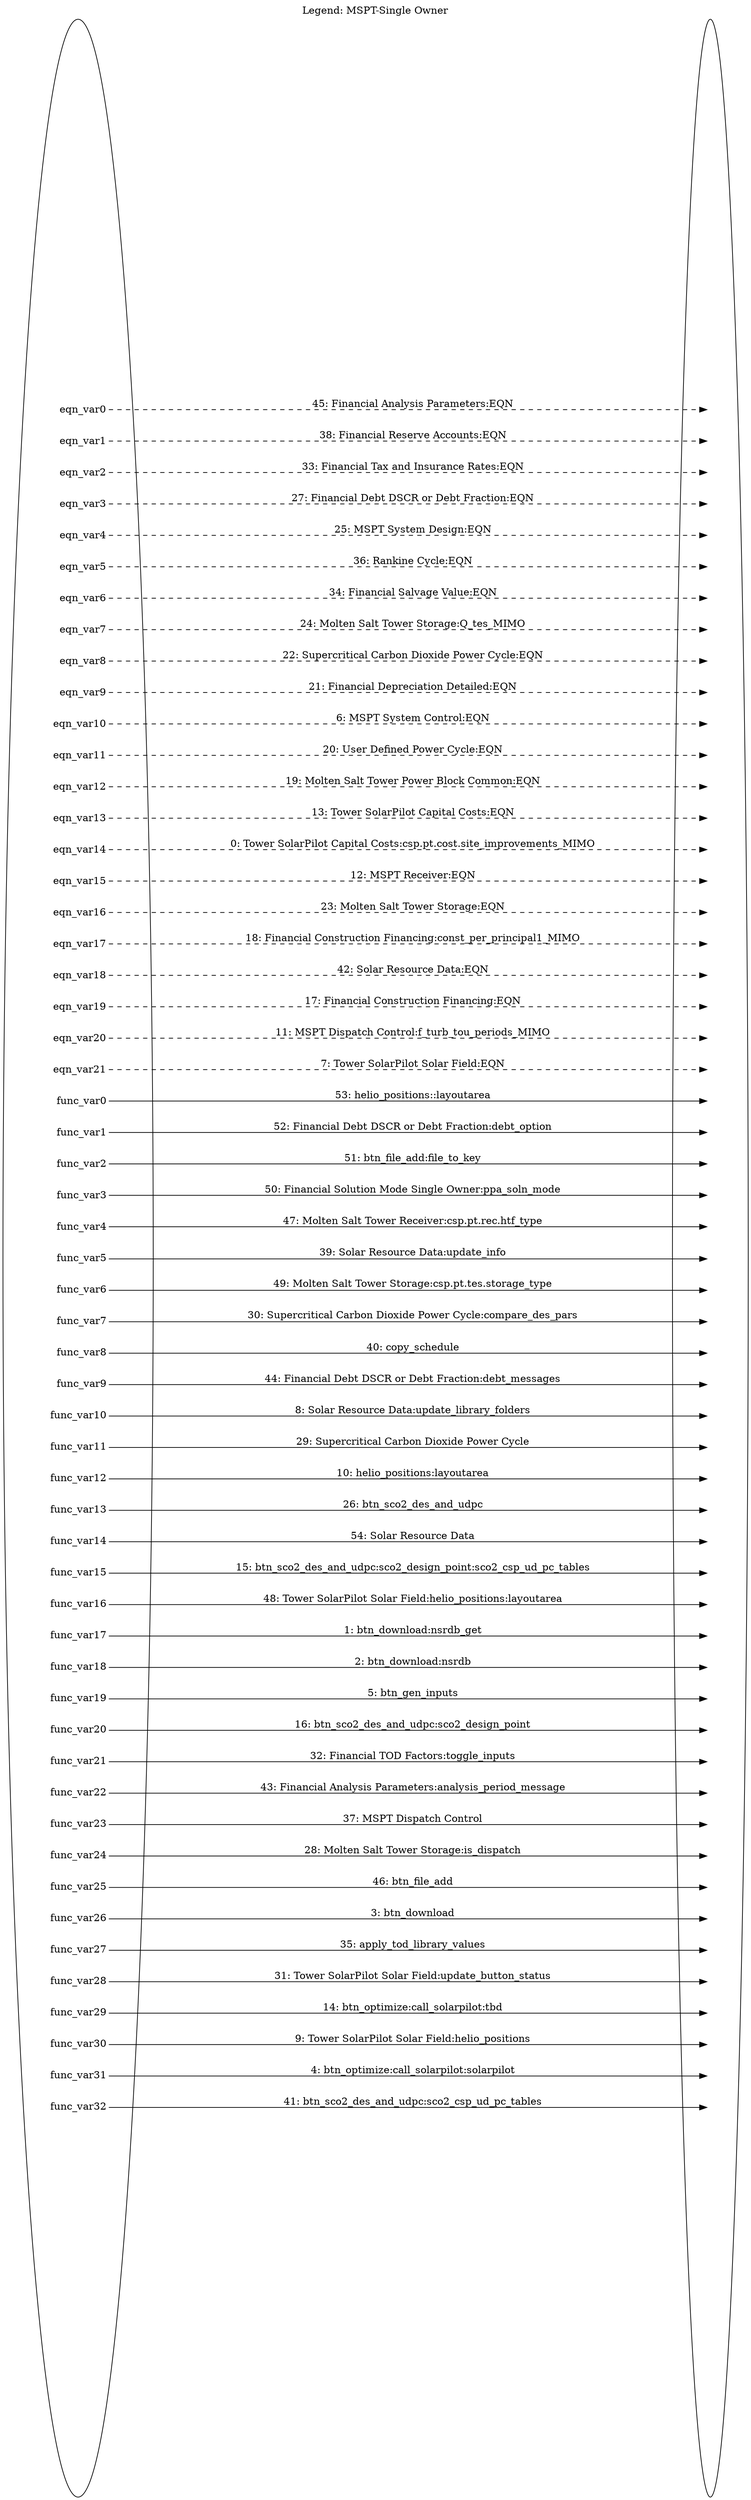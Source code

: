 digraph MSPT_SingleOwner_legend {
	label="Legend: MSPT-Single Owner";
	labelloc=top;
	rankdir=LR;	ranksep="3";
	key [label=<<table border="0" cellpadding="2" cellspacing="25" cellborder="0">
	<tr><td align="right" port="e0">eqn_var0</td></tr>
	<tr><td align="right" port="e1">eqn_var1</td></tr>
	<tr><td align="right" port="e2">eqn_var2</td></tr>
	<tr><td align="right" port="e3">eqn_var3</td></tr>
	<tr><td align="right" port="e4">eqn_var4</td></tr>
	<tr><td align="right" port="e5">eqn_var5</td></tr>
	<tr><td align="right" port="e6">eqn_var6</td></tr>
	<tr><td align="right" port="e7">eqn_var7</td></tr>
	<tr><td align="right" port="e8">eqn_var8</td></tr>
	<tr><td align="right" port="e9">eqn_var9</td></tr>
	<tr><td align="right" port="e10">eqn_var10</td></tr>
	<tr><td align="right" port="e11">eqn_var11</td></tr>
	<tr><td align="right" port="e12">eqn_var12</td></tr>
	<tr><td align="right" port="e13">eqn_var13</td></tr>
	<tr><td align="right" port="e14">eqn_var14</td></tr>
	<tr><td align="right" port="e15">eqn_var15</td></tr>
	<tr><td align="right" port="e16">eqn_var16</td></tr>
	<tr><td align="right" port="e17">eqn_var17</td></tr>
	<tr><td align="right" port="e18">eqn_var18</td></tr>
	<tr><td align="right" port="e19">eqn_var19</td></tr>
	<tr><td align="right" port="e20">eqn_var20</td></tr>
	<tr><td align="right" port="e21">eqn_var21</td></tr>
	<tr><td align="right" port="o0">func_var0</td></tr>
	<tr><td align="right" port="o1">func_var1</td></tr>
	<tr><td align="right" port="o2">func_var2</td></tr>
	<tr><td align="right" port="o3">func_var3</td></tr>
	<tr><td align="right" port="o4">func_var4</td></tr>
	<tr><td align="right" port="o5">func_var5</td></tr>
	<tr><td align="right" port="o6">func_var6</td></tr>
	<tr><td align="right" port="o7">func_var7</td></tr>
	<tr><td align="right" port="o8">func_var8</td></tr>
	<tr><td align="right" port="o9">func_var9</td></tr>
	<tr><td align="right" port="o10">func_var10</td></tr>
	<tr><td align="right" port="o11">func_var11</td></tr>
	<tr><td align="right" port="o12">func_var12</td></tr>
	<tr><td align="right" port="o13">func_var13</td></tr>
	<tr><td align="right" port="o14">func_var14</td></tr>
	<tr><td align="right" port="o15">func_var15</td></tr>
	<tr><td align="right" port="o16">func_var16</td></tr>
	<tr><td align="right" port="o17">func_var17</td></tr>
	<tr><td align="right" port="o18">func_var18</td></tr>
	<tr><td align="right" port="o19">func_var19</td></tr>
	<tr><td align="right" port="o20">func_var20</td></tr>
	<tr><td align="right" port="o21">func_var21</td></tr>
	<tr><td align="right" port="o22">func_var22</td></tr>
	<tr><td align="right" port="o23">func_var23</td></tr>
	<tr><td align="right" port="o24">func_var24</td></tr>
	<tr><td align="right" port="o25">func_var25</td></tr>
	<tr><td align="right" port="o26">func_var26</td></tr>
	<tr><td align="right" port="o27">func_var27</td></tr>
	<tr><td align="right" port="o28">func_var28</td></tr>
	<tr><td align="right" port="o29">func_var29</td></tr>
	<tr><td align="right" port="o30">func_var30</td></tr>
	<tr><td align="right" port="o31">func_var31</td></tr>
	<tr><td align="right" port="o32">func_var32</td></tr>
	</table>>]
	key2 [label=<<table border="0" cellpadding="2" cellspacing="25" cellborder="0">
	<tr><td port="e0">&nbsp;</td></tr>
	<tr><td port="e1">&nbsp;</td></tr>
	<tr><td port="e2">&nbsp;</td></tr>
	<tr><td port="e3">&nbsp;</td></tr>
	<tr><td port="e4">&nbsp;</td></tr>
	<tr><td port="e5">&nbsp;</td></tr>
	<tr><td port="e6">&nbsp;</td></tr>
	<tr><td port="e7">&nbsp;</td></tr>
	<tr><td port="e8">&nbsp;</td></tr>
	<tr><td port="e9">&nbsp;</td></tr>
	<tr><td port="e10">&nbsp;</td></tr>
	<tr><td port="e11">&nbsp;</td></tr>
	<tr><td port="e12">&nbsp;</td></tr>
	<tr><td port="e13">&nbsp;</td></tr>
	<tr><td port="e14">&nbsp;</td></tr>
	<tr><td port="e15">&nbsp;</td></tr>
	<tr><td port="e16">&nbsp;</td></tr>
	<tr><td port="e17">&nbsp;</td></tr>
	<tr><td port="e18">&nbsp;</td></tr>
	<tr><td port="e19">&nbsp;</td></tr>
	<tr><td port="e20">&nbsp;</td></tr>
	<tr><td port="e21">&nbsp;</td></tr>
	<tr><td port="o0">&nbsp;</td></tr>
	<tr><td port="o1">&nbsp;</td></tr>
	<tr><td port="o2">&nbsp;</td></tr>
	<tr><td port="o3">&nbsp;</td></tr>
	<tr><td port="o4">&nbsp;</td></tr>
	<tr><td port="o5">&nbsp;</td></tr>
	<tr><td port="o6">&nbsp;</td></tr>
	<tr><td port="o7">&nbsp;</td></tr>
	<tr><td port="o8">&nbsp;</td></tr>
	<tr><td port="o9">&nbsp;</td></tr>
	<tr><td port="o10">&nbsp;</td></tr>
	<tr><td port="o11">&nbsp;</td></tr>
	<tr><td port="o12">&nbsp;</td></tr>
	<tr><td port="o13">&nbsp;</td></tr>
	<tr><td port="o14">&nbsp;</td></tr>
	<tr><td port="o15">&nbsp;</td></tr>
	<tr><td port="o16">&nbsp;</td></tr>
	<tr><td port="o17">&nbsp;</td></tr>
	<tr><td port="o18">&nbsp;</td></tr>
	<tr><td port="o19">&nbsp;</td></tr>
	<tr><td port="o20">&nbsp;</td></tr>
	<tr><td port="o21">&nbsp;</td></tr>
	<tr><td port="o22">&nbsp;</td></tr>
	<tr><td port="o23">&nbsp;</td></tr>
	<tr><td port="o24">&nbsp;</td></tr>
	<tr><td port="o25">&nbsp;</td></tr>
	<tr><td port="o26">&nbsp;</td></tr>
	<tr><td port="o27">&nbsp;</td></tr>
	<tr><td port="o28">&nbsp;</td></tr>
	<tr><td port="o29">&nbsp;</td></tr>
	<tr><td port="o30">&nbsp;</td></tr>
	<tr><td port="o31">&nbsp;</td></tr>
	<tr><td port="o32">&nbsp;</td></tr>
	</table>>]
	key:e0:e -> key2:e0:w [style=dashed, label="45: Financial Analysis Parameters:EQN"]
	key:e1:e -> key2:e1:w [style=dashed, label="38: Financial Reserve Accounts:EQN"]
	key:e2:e -> key2:e2:w [style=dashed, label="33: Financial Tax and Insurance Rates:EQN"]
	key:e3:e -> key2:e3:w [style=dashed, label="27: Financial Debt DSCR or Debt Fraction:EQN"]
	key:e4:e -> key2:e4:w [style=dashed, label="25: MSPT System Design:EQN"]
	key:e5:e -> key2:e5:w [style=dashed, label="36: Rankine Cycle:EQN"]
	key:e6:e -> key2:e6:w [style=dashed, label="34: Financial Salvage Value:EQN"]
	key:e7:e -> key2:e7:w [style=dashed, label="24: Molten Salt Tower Storage:Q_tes_MIMO"]
	key:e8:e -> key2:e8:w [style=dashed, label="22: Supercritical Carbon Dioxide Power Cycle:EQN"]
	key:e9:e -> key2:e9:w [style=dashed, label="21: Financial Depreciation Detailed:EQN"]
	key:e10:e -> key2:e10:w [style=dashed, label="6: MSPT System Control:EQN"]
	key:e11:e -> key2:e11:w [style=dashed, label="20: User Defined Power Cycle:EQN"]
	key:e12:e -> key2:e12:w [style=dashed, label="19: Molten Salt Tower Power Block Common:EQN"]
	key:e13:e -> key2:e13:w [style=dashed, label="13: Tower SolarPilot Capital Costs:EQN"]
	key:e14:e -> key2:e14:w [style=dashed, label="0: Tower SolarPilot Capital Costs:csp.pt.cost.site_improvements_MIMO"]
	key:e15:e -> key2:e15:w [style=dashed, label="12: MSPT Receiver:EQN"]
	key:e16:e -> key2:e16:w [style=dashed, label="23: Molten Salt Tower Storage:EQN"]
	key:e17:e -> key2:e17:w [style=dashed, label="18: Financial Construction Financing:const_per_principal1_MIMO"]
	key:e18:e -> key2:e18:w [style=dashed, label="42: Solar Resource Data:EQN"]
	key:e19:e -> key2:e19:w [style=dashed, label="17: Financial Construction Financing:EQN"]
	key:e20:e -> key2:e20:w [style=dashed, label="11: MSPT Dispatch Control:f_turb_tou_periods_MIMO"]
	key:e21:e -> key2:e21:w [style=dashed, label="7: Tower SolarPilot Solar Field:EQN"]
	key:o0:e -> key2:o0:w [label="53: helio_positions::layoutarea"]
	key:o1:e -> key2:o1:w [label="52: Financial Debt DSCR or Debt Fraction:debt_option"]
	key:o2:e -> key2:o2:w [label="51: btn_file_add:file_to_key"]
	key:o3:e -> key2:o3:w [label="50: Financial Solution Mode Single Owner:ppa_soln_mode"]
	key:o4:e -> key2:o4:w [label="47: Molten Salt Tower Receiver:csp.pt.rec.htf_type"]
	key:o5:e -> key2:o5:w [label="39: Solar Resource Data:update_info"]
	key:o6:e -> key2:o6:w [label="49: Molten Salt Tower Storage:csp.pt.tes.storage_type"]
	key:o7:e -> key2:o7:w [label="30: Supercritical Carbon Dioxide Power Cycle:compare_des_pars"]
	key:o8:e -> key2:o8:w [label="40: copy_schedule"]
	key:o9:e -> key2:o9:w [label="44: Financial Debt DSCR or Debt Fraction:debt_messages"]
	key:o10:e -> key2:o10:w [label="8: Solar Resource Data:update_library_folders"]
	key:o11:e -> key2:o11:w [label="29: Supercritical Carbon Dioxide Power Cycle"]
	key:o12:e -> key2:o12:w [label="10: helio_positions:layoutarea"]
	key:o13:e -> key2:o13:w [label="26: btn_sco2_des_and_udpc"]
	key:o14:e -> key2:o14:w [label="54: Solar Resource Data"]
	key:o15:e -> key2:o15:w [label="15: btn_sco2_des_and_udpc:sco2_design_point:sco2_csp_ud_pc_tables"]
	key:o16:e -> key2:o16:w [label="48: Tower SolarPilot Solar Field:helio_positions:layoutarea"]
	key:o17:e -> key2:o17:w [label="1: btn_download:nsrdb_get"]
	key:o18:e -> key2:o18:w [label="2: btn_download:nsrdb"]
	key:o19:e -> key2:o19:w [label="5: btn_gen_inputs"]
	key:o20:e -> key2:o20:w [label="16: btn_sco2_des_and_udpc:sco2_design_point"]
	key:o21:e -> key2:o21:w [label="32: Financial TOD Factors:toggle_inputs"]
	key:o22:e -> key2:o22:w [label="43: Financial Analysis Parameters:analysis_period_message"]
	key:o23:e -> key2:o23:w [label="37: MSPT Dispatch Control"]
	key:o24:e -> key2:o24:w [label="28: Molten Salt Tower Storage:is_dispatch"]
	key:o25:e -> key2:o25:w [label="46: btn_file_add"]
	key:o26:e -> key2:o26:w [label="3: btn_download"]
	key:o27:e -> key2:o27:w [label="35: apply_tod_library_values"]
	key:o28:e -> key2:o28:w [label="31: Tower SolarPilot Solar Field:update_button_status"]
	key:o29:e -> key2:o29:w [label="14: btn_optimize:call_solarpilot:tbd"]
	key:o30:e -> key2:o30:w [label="9: Tower SolarPilot Solar Field:helio_positions"]
	key:o31:e -> key2:o31:w [label="4: btn_optimize:call_solarpilot:solarpilot"]
	key:o32:e -> key2:o32:w [label="41: btn_sco2_des_and_udpc:sco2_csp_ud_pc_tables"]
}
